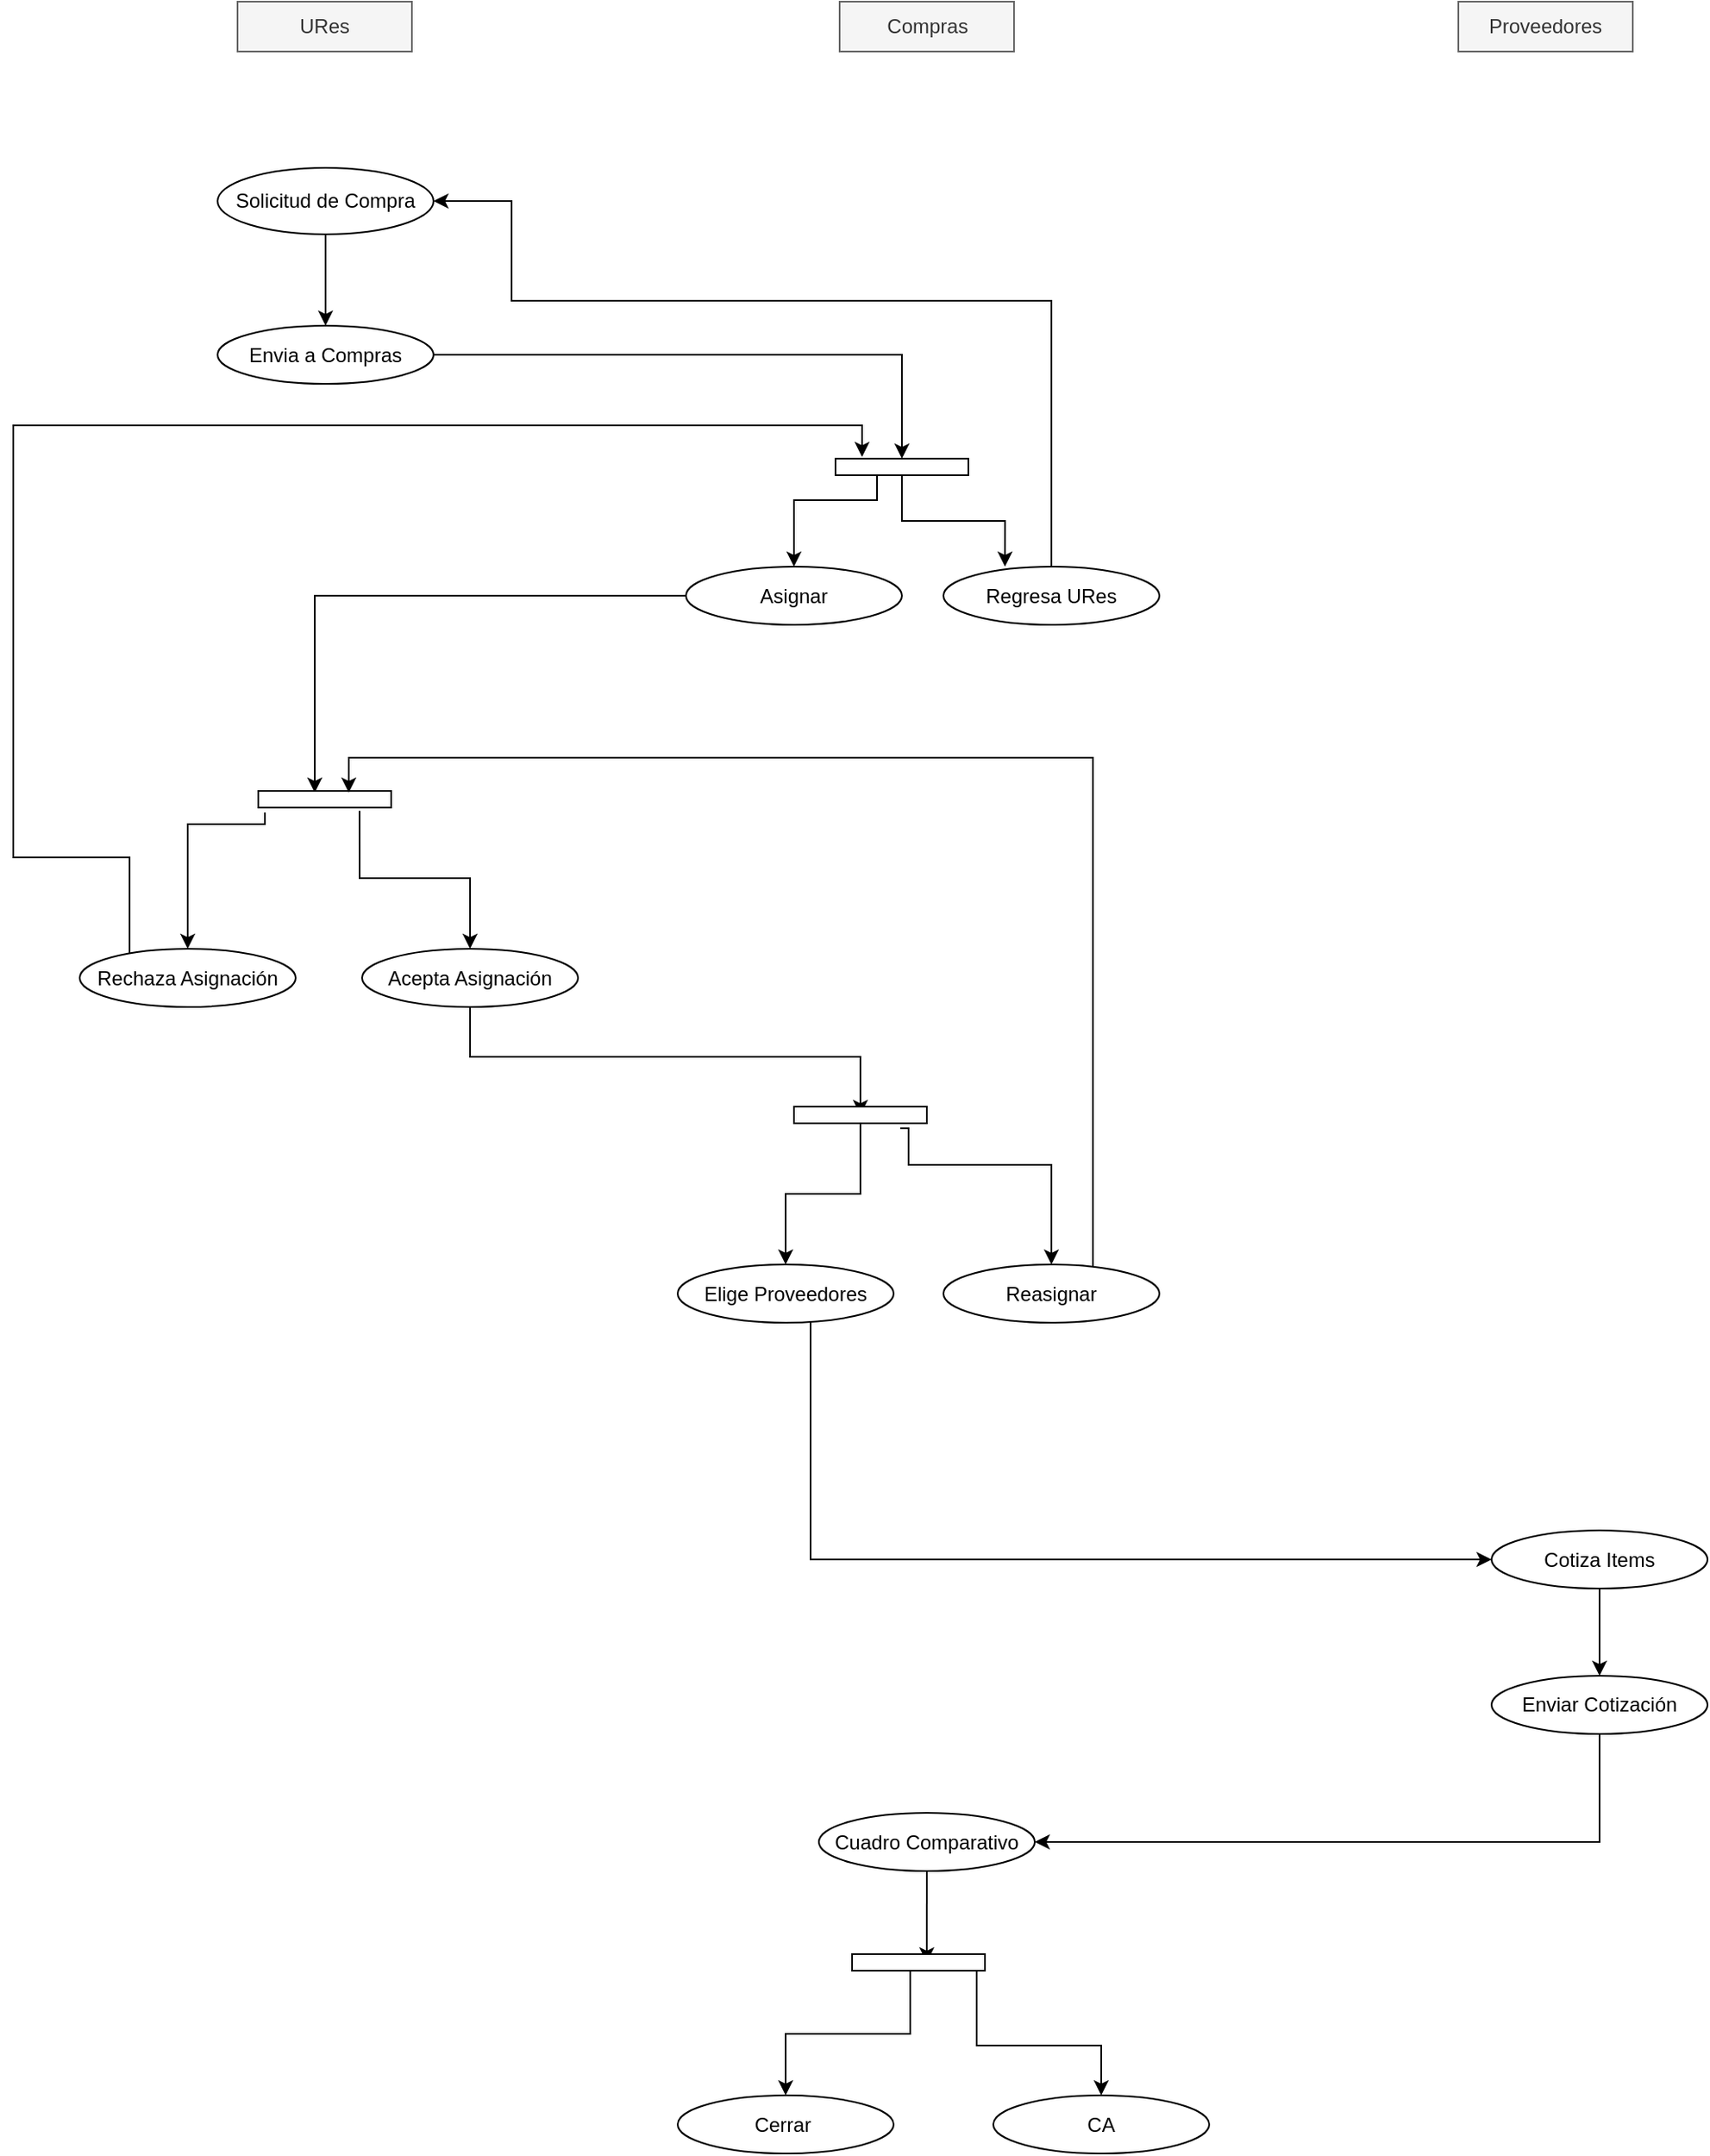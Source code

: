 <mxfile version="11.0.0" type="github"><diagram id="_S6pH7OQ6p_T5akiBH3L" name="Page-1"><mxGraphModel dx="1346" dy="616" grid="1" gridSize="10" guides="1" tooltips="1" connect="1" arrows="1" fold="1" page="0" pageScale="1" pageWidth="827" pageHeight="1169" background="none" math="0" shadow="0"><root><mxCell id="0"/><mxCell id="1" parent="0"/><mxCell id="mSJX2_BKe7hOK7B647Np-3" style="edgeStyle=orthogonalEdgeStyle;rounded=0;orthogonalLoop=1;jettySize=auto;html=1;" parent="1" source="1vLEVkyflFCgF7UIFMLY-1" target="mSJX2_BKe7hOK7B647Np-2" edge="1"><mxGeometry relative="1" as="geometry"/></mxCell><object label="Solicitud de Compra" Cuso="SOLCOMP.x" TDoc="30" Tabla="TREQCOMP" DContab="" xDContab="CNTA     TMOV    URes   Etiqx   Unids   UMed&#10;82200       0            x           x         x           x" Reglas="1. Debe estar en los primeros 10 dias del mes, (excepto registros TRSOLCUSU)" Ruta="Solicitud de Compra" id="1vLEVkyflFCgF7UIFMLY-1"><mxCell style="ellipse;whiteSpace=wrap;html=1;" parent="1" vertex="1"><mxGeometry x="33" y="110" width="130" height="40" as="geometry"/></mxCell></object><object label="URes" Rol="9100" id="jJlMNdfdE9VUrVzo2Z3c-5"><mxCell style="rounded=0;whiteSpace=wrap;html=1;fillColor=#f5f5f5;strokeColor=#666666;fontColor=#333333;" parent="1" vertex="1"><mxGeometry x="45" y="10" width="105" height="30" as="geometry"/></mxCell></object><mxCell id="6E4U1qlqD5wn5JsQJvs1-23" style="edgeStyle=orthogonalEdgeStyle;rounded=0;orthogonalLoop=1;jettySize=auto;html=1;" parent="1" source="mSJX2_BKe7hOK7B647Np-2" target="6E4U1qlqD5wn5JsQJvs1-1" edge="1"><mxGeometry relative="1" as="geometry"><mxPoint x="440" y="250" as="targetPoint"/></mxGeometry></mxCell><object label="Envia a Compras" Cuso="SOLCOMP.avFase" Ruta="Solicitud de Compra - Detalle - Enviar a Compras" Fase="0" id="mSJX2_BKe7hOK7B647Np-2"><mxCell style="ellipse;whiteSpace=wrap;html=1;" parent="1" vertex="1"><mxGeometry x="33" y="205" width="130" height="35" as="geometry"/></mxCell></object><mxCell id="6E4U1qlqD5wn5JsQJvs1-25" style="edgeStyle=orthogonalEdgeStyle;rounded=0;orthogonalLoop=1;jettySize=auto;html=1;entryX=0.285;entryY=0;entryDx=0;entryDy=0;entryPerimeter=0;" parent="1" source="6E4U1qlqD5wn5JsQJvs1-1" target="6E4U1qlqD5wn5JsQJvs1-6" edge="1"><mxGeometry relative="1" as="geometry"><mxPoint x="510" y="360" as="targetPoint"/></mxGeometry></mxCell><mxCell id="6E4U1qlqD5wn5JsQJvs1-26" style="edgeStyle=orthogonalEdgeStyle;rounded=0;orthogonalLoop=1;jettySize=auto;html=1;" parent="1" source="6E4U1qlqD5wn5JsQJvs1-1" target="6E4U1qlqD5wn5JsQJvs1-5" edge="1"><mxGeometry relative="1" as="geometry"><Array as="points"><mxPoint x="430" y="310"/><mxPoint x="380" y="310"/></Array></mxGeometry></mxCell><mxCell id="6E4U1qlqD5wn5JsQJvs1-1" value="" style="html=1;points=[];perimeter=orthogonalPerimeter;rotation=90;" parent="1" vertex="1"><mxGeometry x="440" y="250" width="10" height="80" as="geometry"/></mxCell><mxCell id="6E4U1qlqD5wn5JsQJvs1-28" style="edgeStyle=orthogonalEdgeStyle;rounded=0;orthogonalLoop=1;jettySize=auto;html=1;entryX=0.1;entryY=0.575;entryDx=0;entryDy=0;entryPerimeter=0;" parent="1" source="6E4U1qlqD5wn5JsQJvs1-5" target="6E4U1qlqD5wn5JsQJvs1-13" edge="1"><mxGeometry relative="1" as="geometry"/></mxCell><object label="Asignar" Cuso="SOLCOMP.asigna" Ruta="Solicitud de Compra - Detalle - Asignar" Fase="1" id="6E4U1qlqD5wn5JsQJvs1-5"><mxCell style="ellipse;whiteSpace=wrap;html=1;" parent="1" vertex="1"><mxGeometry x="315" y="350" width="130" height="35" as="geometry"/></mxCell></object><mxCell id="6E4U1qlqD5wn5JsQJvs1-24" style="edgeStyle=orthogonalEdgeStyle;rounded=0;orthogonalLoop=1;jettySize=auto;html=1;entryX=1;entryY=0.5;entryDx=0;entryDy=0;" parent="1" source="6E4U1qlqD5wn5JsQJvs1-6" target="1vLEVkyflFCgF7UIFMLY-1" edge="1"><mxGeometry relative="1" as="geometry"><mxPoint x="480" y="130" as="targetPoint"/><Array as="points"><mxPoint x="535" y="190"/><mxPoint x="210" y="190"/><mxPoint x="210" y="130"/></Array></mxGeometry></mxCell><object label="Regresa URes" Cuso="SOLCOMP.regURes" Ruta="Compras 2018 - Detalle - Regresar a URes" id="6E4U1qlqD5wn5JsQJvs1-6"><mxCell style="ellipse;whiteSpace=wrap;html=1;" parent="1" vertex="1"><mxGeometry x="470" y="350" width="130" height="35" as="geometry"/></mxCell></object><object label="Compras" Rol="100" id="6E4U1qlqD5wn5JsQJvs1-7"><mxCell style="rounded=0;whiteSpace=wrap;html=1;fillColor=#f5f5f5;strokeColor=#666666;fontColor=#333333;" parent="1" vertex="1"><mxGeometry x="407.5" y="10" width="105" height="30" as="geometry"/></mxCell></object><mxCell id="6E4U1qlqD5wn5JsQJvs1-29" style="edgeStyle=orthogonalEdgeStyle;rounded=0;orthogonalLoop=1;jettySize=auto;html=1;entryX=0.5;entryY=0;entryDx=0;entryDy=0;exitX=1.3;exitY=0.95;exitDx=0;exitDy=0;exitPerimeter=0;" parent="1" source="6E4U1qlqD5wn5JsQJvs1-13" target="6E4U1qlqD5wn5JsQJvs1-16" edge="1"><mxGeometry relative="1" as="geometry"><Array as="points"><mxPoint x="62" y="505"/><mxPoint x="15" y="505"/></Array></mxGeometry></mxCell><mxCell id="6E4U1qlqD5wn5JsQJvs1-30" style="edgeStyle=orthogonalEdgeStyle;rounded=0;orthogonalLoop=1;jettySize=auto;html=1;exitX=1.2;exitY=0.238;exitDx=0;exitDy=0;exitPerimeter=0;" parent="1" source="6E4U1qlqD5wn5JsQJvs1-13" target="6E4U1qlqD5wn5JsQJvs1-15" edge="1"><mxGeometry relative="1" as="geometry"/></mxCell><mxCell id="6E4U1qlqD5wn5JsQJvs1-13" value="" style="html=1;points=[];perimeter=orthogonalPerimeter;rotation=90;" parent="1" vertex="1"><mxGeometry x="92.5" y="450" width="10" height="80" as="geometry"/></mxCell><mxCell id="6E4U1qlqD5wn5JsQJvs1-32" style="edgeStyle=orthogonalEdgeStyle;rounded=0;orthogonalLoop=1;jettySize=auto;html=1;entryX=0.5;entryY=0.5;entryDx=0;entryDy=0;entryPerimeter=0;exitX=0.5;exitY=1;exitDx=0;exitDy=0;" parent="1" source="6E4U1qlqD5wn5JsQJvs1-15" target="6E4U1qlqD5wn5JsQJvs1-22" edge="1"><mxGeometry relative="1" as="geometry"/></mxCell><object label="Acepta Asignación" Cuso="SOLCOMP.asigna" Ruta="Solicitud de Compra - Detalle - Asignar" Fase="1" id="6E4U1qlqD5wn5JsQJvs1-15"><mxCell style="ellipse;whiteSpace=wrap;html=1;" parent="1" vertex="1"><mxGeometry x="120" y="580" width="130" height="35" as="geometry"/></mxCell></object><mxCell id="6E4U1qlqD5wn5JsQJvs1-31" style="edgeStyle=orthogonalEdgeStyle;rounded=0;orthogonalLoop=1;jettySize=auto;html=1;entryX=-0.1;entryY=0.8;entryDx=0;entryDy=0;entryPerimeter=0;" parent="1" source="6E4U1qlqD5wn5JsQJvs1-16" target="6E4U1qlqD5wn5JsQJvs1-1" edge="1"><mxGeometry relative="1" as="geometry"><Array as="points"><mxPoint x="-20" y="525"/><mxPoint x="-90" y="525"/><mxPoint x="-90" y="265"/><mxPoint x="421" y="265"/></Array></mxGeometry></mxCell><object label="Rechaza Asignación" Cuso="SOLCOMP.asigna" Ruta="Solicitud de Compra - Detalle - Asignar" Fase="1" id="6E4U1qlqD5wn5JsQJvs1-16"><mxCell style="ellipse;whiteSpace=wrap;html=1;" parent="1" vertex="1"><mxGeometry x="-50" y="580" width="130" height="35" as="geometry"/></mxCell></object><mxCell id="bwXeHrF6FcZ47SnuLpC6-1" style="edgeStyle=orthogonalEdgeStyle;rounded=0;orthogonalLoop=1;jettySize=auto;html=1;entryX=0.5;entryY=0;entryDx=0;entryDy=0;" edge="1" parent="1" source="6E4U1qlqD5wn5JsQJvs1-22" target="6E4U1qlqD5wn5JsQJvs1-34"><mxGeometry relative="1" as="geometry"/></mxCell><mxCell id="bwXeHrF6FcZ47SnuLpC6-2" style="edgeStyle=orthogonalEdgeStyle;rounded=0;orthogonalLoop=1;jettySize=auto;html=1;entryX=0.5;entryY=0;entryDx=0;entryDy=0;exitX=1.3;exitY=0.2;exitDx=0;exitDy=0;exitPerimeter=0;" edge="1" parent="1" source="6E4U1qlqD5wn5JsQJvs1-22" target="6E4U1qlqD5wn5JsQJvs1-33"><mxGeometry relative="1" as="geometry"><Array as="points"><mxPoint x="449" y="710"/><mxPoint x="535" y="710"/></Array></mxGeometry></mxCell><mxCell id="6E4U1qlqD5wn5JsQJvs1-22" value="" style="html=1;points=[];perimeter=orthogonalPerimeter;rotation=90;" parent="1" vertex="1"><mxGeometry x="415" y="640" width="10" height="80" as="geometry"/></mxCell><mxCell id="bwXeHrF6FcZ47SnuLpC6-3" style="edgeStyle=orthogonalEdgeStyle;rounded=0;orthogonalLoop=1;jettySize=auto;html=1;entryX=0.1;entryY=0.319;entryDx=0;entryDy=0;entryPerimeter=0;" edge="1" parent="1" source="6E4U1qlqD5wn5JsQJvs1-33" target="6E4U1qlqD5wn5JsQJvs1-13"><mxGeometry relative="1" as="geometry"><mxPoint x="111" y="480" as="targetPoint"/><Array as="points"><mxPoint x="560" y="465"/><mxPoint x="112" y="465"/></Array></mxGeometry></mxCell><object label="Reasignar" Cuso="SOLCOMP.asigna" Ruta="Solicitud de Compra - Detalle - Asignar" Fase="1" id="6E4U1qlqD5wn5JsQJvs1-33"><mxCell style="ellipse;whiteSpace=wrap;html=1;" parent="1" vertex="1"><mxGeometry x="470" y="770" width="130" height="35" as="geometry"/></mxCell></object><mxCell id="bwXeHrF6FcZ47SnuLpC6-7" style="edgeStyle=orthogonalEdgeStyle;rounded=0;orthogonalLoop=1;jettySize=auto;html=1;entryX=0;entryY=0.5;entryDx=0;entryDy=0;" edge="1" parent="1" source="6E4U1qlqD5wn5JsQJvs1-34" target="bwXeHrF6FcZ47SnuLpC6-6"><mxGeometry relative="1" as="geometry"><Array as="points"><mxPoint x="390" y="948"/></Array></mxGeometry></mxCell><object label="Elige Proveedores" Cuso="SOLCOMP.provs" Ruta="Solicitud de Compra - Detalle - Asignar" Fase="1" id="6E4U1qlqD5wn5JsQJvs1-34"><mxCell style="ellipse;whiteSpace=wrap;html=1;" parent="1" vertex="1"><mxGeometry x="310" y="770" width="130" height="35" as="geometry"/></mxCell></object><object label="Proveedores" Rol="9" id="bwXeHrF6FcZ47SnuLpC6-5"><mxCell style="rounded=0;whiteSpace=wrap;html=1;fillColor=#f5f5f5;strokeColor=#666666;fontColor=#333333;" vertex="1" parent="1"><mxGeometry x="780" y="10" width="105" height="30" as="geometry"/></mxCell></object><mxCell id="bwXeHrF6FcZ47SnuLpC6-9" style="edgeStyle=orthogonalEdgeStyle;rounded=0;orthogonalLoop=1;jettySize=auto;html=1;entryX=0.5;entryY=0;entryDx=0;entryDy=0;" edge="1" parent="1" source="bwXeHrF6FcZ47SnuLpC6-6" target="bwXeHrF6FcZ47SnuLpC6-8"><mxGeometry relative="1" as="geometry"/></mxCell><object label="Cotiza Items" Cuso="SOLCOMP.capCotiz" Ruta="Cotizaciones - Items - Cotizar" Fase="1" id="bwXeHrF6FcZ47SnuLpC6-6"><mxCell style="ellipse;whiteSpace=wrap;html=1;" vertex="1" parent="1"><mxGeometry x="800" y="930" width="130" height="35" as="geometry"/></mxCell></object><mxCell id="bwXeHrF6FcZ47SnuLpC6-13" style="edgeStyle=orthogonalEdgeStyle;rounded=0;orthogonalLoop=1;jettySize=auto;html=1;entryX=1;entryY=0.5;entryDx=0;entryDy=0;" edge="1" parent="1" source="bwXeHrF6FcZ47SnuLpC6-8" target="bwXeHrF6FcZ47SnuLpC6-12"><mxGeometry relative="1" as="geometry"><Array as="points"><mxPoint x="865" y="1118"/></Array></mxGeometry></mxCell><object label="Enviar Cotización" Cuso="SOLCOMP.cotizaR" Ruta="Cotizaciones - Detalle - Enviar" Fase="1" id="bwXeHrF6FcZ47SnuLpC6-8"><mxCell style="ellipse;whiteSpace=wrap;html=1;" vertex="1" parent="1"><mxGeometry x="800" y="1017.5" width="130" height="35" as="geometry"/></mxCell></object><mxCell id="bwXeHrF6FcZ47SnuLpC6-19" style="edgeStyle=orthogonalEdgeStyle;rounded=0;orthogonalLoop=1;jettySize=auto;html=1;entryX=0.5;entryY=0.438;entryDx=0;entryDy=0;entryPerimeter=0;" edge="1" parent="1" source="bwXeHrF6FcZ47SnuLpC6-12" target="bwXeHrF6FcZ47SnuLpC6-15"><mxGeometry relative="1" as="geometry"/></mxCell><object label="Cuadro Comparativo" Cuso="SOLCOMP.compara" Ruta="Cotizaciones - Detalle - Enviar" Fase="1" id="bwXeHrF6FcZ47SnuLpC6-12"><mxCell style="ellipse;whiteSpace=wrap;html=1;" vertex="1" parent="1"><mxGeometry x="395" y="1100" width="130" height="35" as="geometry"/></mxCell></object><object label="Cerrar&amp;nbsp;" Cuso="SOLCOMP.compara" Ruta="Cotizaciones - Detalle - Enviar" Fase="1" id="bwXeHrF6FcZ47SnuLpC6-14"><mxCell style="ellipse;whiteSpace=wrap;html=1;" vertex="1" parent="1"><mxGeometry x="310" y="1270" width="130" height="35" as="geometry"/></mxCell></object><mxCell id="bwXeHrF6FcZ47SnuLpC6-17" style="edgeStyle=orthogonalEdgeStyle;rounded=0;orthogonalLoop=1;jettySize=auto;html=1;entryX=0.5;entryY=0;entryDx=0;entryDy=0;" edge="1" parent="1" source="bwXeHrF6FcZ47SnuLpC6-15" target="bwXeHrF6FcZ47SnuLpC6-14"><mxGeometry relative="1" as="geometry"><Array as="points"><mxPoint x="450" y="1190"/><mxPoint x="450" y="1233"/><mxPoint x="375" y="1233"/></Array></mxGeometry></mxCell><mxCell id="bwXeHrF6FcZ47SnuLpC6-18" style="edgeStyle=orthogonalEdgeStyle;rounded=0;orthogonalLoop=1;jettySize=auto;html=1;" edge="1" parent="1" source="bwXeHrF6FcZ47SnuLpC6-15" target="bwXeHrF6FcZ47SnuLpC6-16"><mxGeometry relative="1" as="geometry"><Array as="points"><mxPoint x="490" y="1190"/><mxPoint x="490" y="1240"/><mxPoint x="565" y="1240"/></Array></mxGeometry></mxCell><mxCell id="bwXeHrF6FcZ47SnuLpC6-15" value="" style="html=1;points=[];perimeter=orthogonalPerimeter;rotation=90;" vertex="1" parent="1"><mxGeometry x="450" y="1150" width="10" height="80" as="geometry"/></mxCell><object label="CA" Cuso="SOLCOMP.compara" Ruta="Cotizaciones - Detalle - Enviar" Fase="1" id="bwXeHrF6FcZ47SnuLpC6-16"><mxCell style="ellipse;whiteSpace=wrap;html=1;" vertex="1" parent="1"><mxGeometry x="500" y="1270" width="130" height="35" as="geometry"/></mxCell></object></root></mxGraphModel></diagram></mxfile>